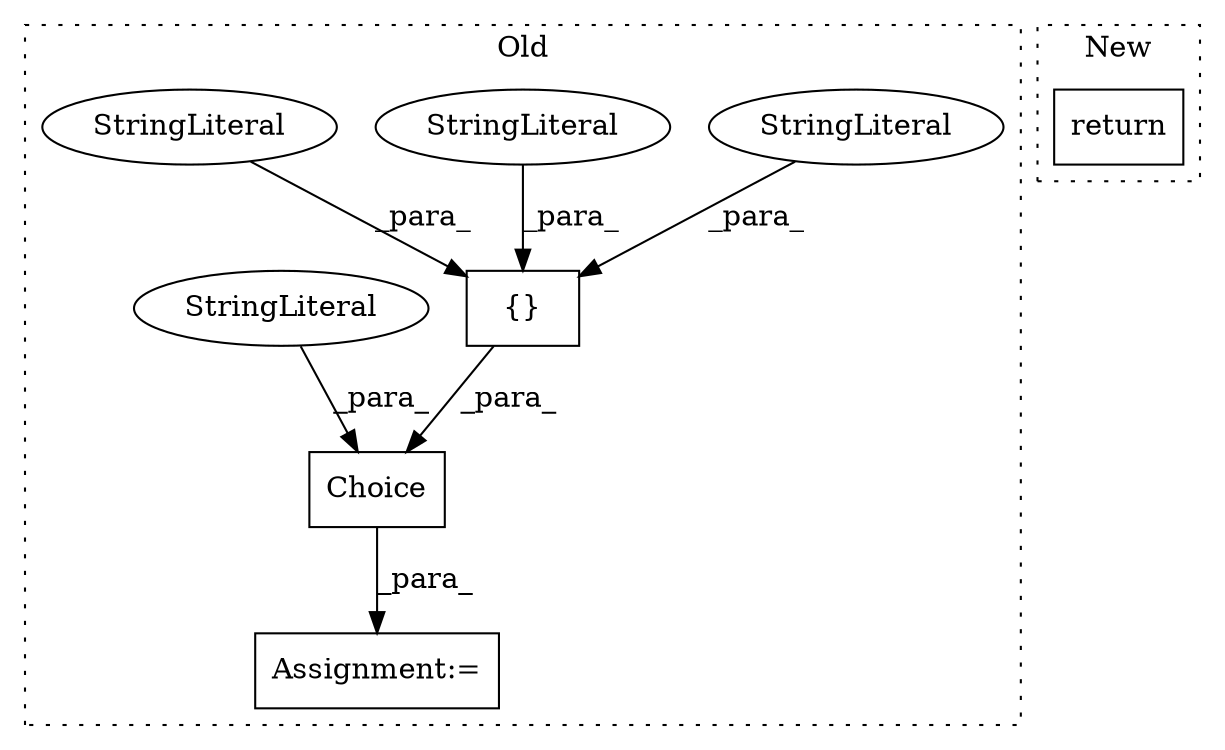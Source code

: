 digraph G {
subgraph cluster0 {
1 [label="Choice" a="32" s="3116,3202" l="7,1" shape="box"];
3 [label="{}" a="4" s="3152,3188" l="1,1" shape="box"];
4 [label="StringLiteral" a="45" s="3176" l="12" shape="ellipse"];
5 [label="StringLiteral" a="45" s="3153" l="9" shape="ellipse"];
6 [label="StringLiteral" a="45" s="3163" l="12" shape="ellipse"];
7 [label="StringLiteral" a="45" s="3190" l="12" shape="ellipse"];
8 [label="Assignment:=" a="7" s="3088" l="1" shape="box"];
label = "Old";
style="dotted";
}
subgraph cluster1 {
2 [label="return" a="41" s="3738" l="7" shape="box"];
label = "New";
style="dotted";
}
1 -> 8 [label="_para_"];
3 -> 1 [label="_para_"];
4 -> 3 [label="_para_"];
5 -> 3 [label="_para_"];
6 -> 3 [label="_para_"];
7 -> 1 [label="_para_"];
}